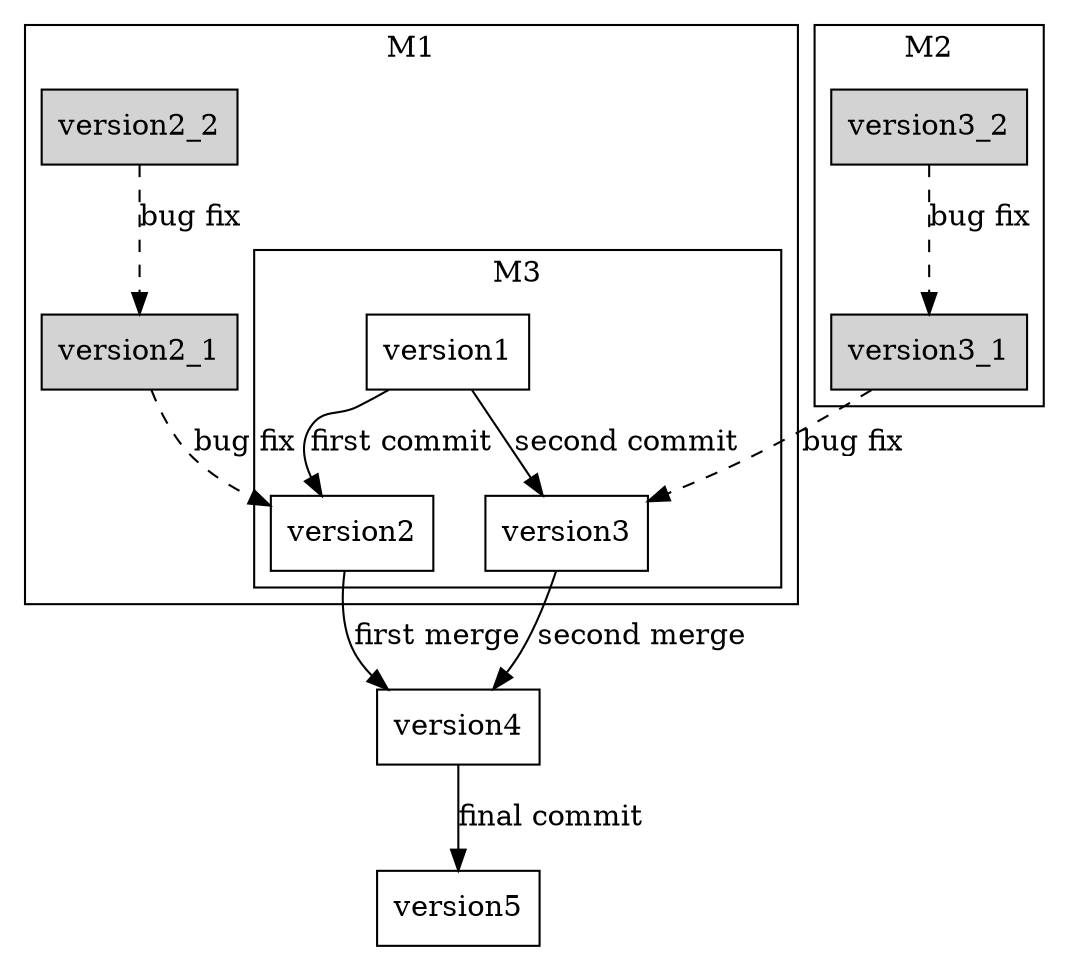 digraph G{
	version4[shape = box];
	version5[shape = box];
	version2 -> version4[label = "first merge"];
	version3 -> version4[label = "second merge"];
	version4 -> version5[label = "final commit"];
	
	subgraph cluster0 {
		subgraph cluster2 {
			label = "M3";
			version1[shape = box];
			version2[shape = box];
			version3[shape = box];	
			version1 -> version2[label = "first commit"];
			version1 -> version3[label = "second commit"];
		}
		label = "M1";
		color= black;
		version2_1[shape = box, style = filled];
		version2_2[shape = box, style = filled];
		version2_2 -> version2_1[label = "bug fix", style = dashed];
		
	}

	subgraph cluster1 {
		label = "M2";
		color= black;
		version3_1[shape = box, style = filled];
		version3_2[shape = box, style = filled];
		version3_2 -> version3_1[label = "bug fix", style = dashed];
	}

	version2_1 -> version2[label = "bug fix", style = dashed];
	version3_1 -> version3[label = "bug fix", style = dashed];
}